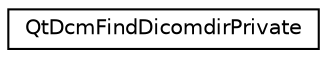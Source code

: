 digraph "Graphical Class Hierarchy"
{
  edge [fontname="Helvetica",fontsize="10",labelfontname="Helvetica",labelfontsize="10"];
  node [fontname="Helvetica",fontsize="10",shape=record];
  rankdir="LR";
  Node1 [label="QtDcmFindDicomdirPrivate",height=0.2,width=0.4,color="black", fillcolor="white", style="filled",URL="$classQtDcmFindDicomdirPrivate.html"];
}
